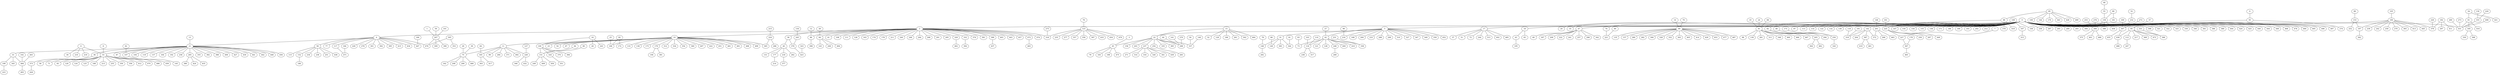 graph BFS_grafoGeografico_500_20  {
0;
2;
5;
17;
18;
20;
35;
47;
74;
80;
81;
82;
97;
113;
114;
122;
132;
136;
142;
147;
150;
154;
155;
158;
171;
186;
189;
193;
202;
212;
225;
230;
267;
285;
289;
293;
300;
304;
307;
308;
321;
322;
325;
339;
340;
361;
386;
389;
404;
420;
425;
431;
440;
444;
446;
468;
478;
490;
495;
496;
497;
4;
10;
38;
41;
86;
94;
108;
111;
126;
163;
174;
176;
211;
240;
246;
264;
268;
291;
295;
318;
329;
332;
374;
391;
399;
403;
443;
457;
472;
474;
22;
31;
42;
168;
200;
216;
233;
288;
299;
310;
327;
347;
349;
359;
452;
37;
51;
72;
244;
313;
402;
485;
43;
65;
49;
187;
209;
222;
241;
257;
296;
342;
221;
14;
70;
135;
157;
280;
282;
306;
328;
352;
363;
405;
414;
429;
453;
477;
487;
19;
24;
68;
98;
139;
281;
311;
348;
460;
466;
467;
205;
250;
294;
204;
319;
372;
387;
88;
109;
161;
227;
256;
287;
449;
159;
253;
276;
375;
401;
489;
160;
169;
232;
272;
438;
455;
61;
260;
273;
333;
408;
21;
58;
77;
117;
229;
278;
301;
392;
395;
415;
434;
447;
476;
11;
23;
54;
67;
100;
133;
138;
166;
175;
179;
312;
334;
354;
360;
365;
407;
422;
451;
481;
491;
498;
499;
40;
376;
12;
398;
26;
143;
206;
494;
123;
275;
462;
394;
437;
483;
15;
45;
156;
203;
237;
254;
298;
335;
337;
385;
148;
149;
344;
383;
27;
73;
116;
121;
128;
248;
338;
400;
410;
96;
195;
60;
364;
482;
46;
173;
320;
118;
191;
201;
419;
461;
85;
378;
418;
167;
336;
7;
367;
55;
69;
396;
458;
105;
197;
239;
242;
259;
279;
379;
393;
413;
445;
52;
95;
488;
34;
185;
416;
130;
220;
13;
33;
36;
53;
87;
104;
107;
119;
137;
164;
192;
258;
265;
355;
382;
388;
406;
427;
430;
441;
442;
448;
456;
115;
152;
234;
236;
251;
436;
471;
190;
207;
305;
75;
99;
165;
228;
284;
371;
492;
16;
151;
324;
370;
384;
25;
92;
194;
381;
224;
131;
177;
218;
262;
245;
423;
76;
235;
277;
357;
358;
397;
433;
454;
479;
32;
129;
196;
261;
302;
464;
3;
79;
183;
198;
475;
271;
314;
316;
326;
341;
439;
283;
44;
141;
270;
50;
140;
78;
292;
66;
91;
63;
103;
110;
238;
317;
269;
231;
146;
266;
463;
106;
144;
170;
343;
428;
469;
315;
178;
465;
48;
181;
153;
362;
182;
226;
57;
93;
112;
217;
366;
369;
473;
421;
330;
368;
199;
345;
484;
373;
6;
8;
56;
71;
83;
120;
124;
125;
188;
213;
255;
350;
356;
412;
470;
486;
459;
62;
145;
380;
424;
435;
180;
184;
1;
59;
101;
309;
390;
353;
29;
39;
162;
208;
290;
480;
64;
303;
417;
127;
346;
432;
28;
243;
84;
90;
249;
409;
450;
351;
172;
215;
286;
214;
377;
134;
323;
89;
252;
297;
411;
9;
274;
247;
331;
223;
102;
263;
493;
426;
30;
210;
219;
0 -- 2;
0 -- 5;
0 -- 17;
0 -- 18;
0 -- 20;
0 -- 35;
0 -- 47;
0 -- 74;
0 -- 80;
0 -- 81;
0 -- 82;
0 -- 97;
0 -- 113;
0 -- 114;
0 -- 122;
0 -- 132;
0 -- 136;
0 -- 142;
0 -- 147;
0 -- 150;
0 -- 154;
0 -- 155;
0 -- 158;
0 -- 171;
0 -- 186;
0 -- 189;
0 -- 193;
0 -- 202;
0 -- 212;
0 -- 225;
0 -- 230;
0 -- 267;
0 -- 285;
0 -- 289;
0 -- 293;
0 -- 300;
0 -- 304;
0 -- 307;
0 -- 308;
0 -- 321;
0 -- 322;
0 -- 325;
0 -- 339;
0 -- 340;
0 -- 361;
0 -- 386;
0 -- 389;
0 -- 404;
0 -- 420;
0 -- 425;
0 -- 431;
0 -- 440;
0 -- 444;
0 -- 446;
0 -- 468;
0 -- 478;
0 -- 490;
0 -- 495;
0 -- 496;
0 -- 497;
2 -- 4;
2 -- 10;
2 -- 38;
2 -- 41;
2 -- 86;
2 -- 94;
2 -- 108;
2 -- 111;
2 -- 126;
2 -- 163;
2 -- 174;
2 -- 176;
2 -- 211;
2 -- 240;
2 -- 246;
2 -- 264;
2 -- 268;
2 -- 291;
2 -- 295;
2 -- 318;
2 -- 329;
2 -- 332;
2 -- 374;
2 -- 391;
2 -- 399;
2 -- 403;
2 -- 443;
2 -- 457;
2 -- 472;
2 -- 474;
5 -- 22;
5 -- 31;
5 -- 42;
5 -- 168;
5 -- 200;
5 -- 216;
5 -- 233;
5 -- 288;
5 -- 299;
5 -- 310;
5 -- 327;
5 -- 347;
5 -- 349;
5 -- 359;
5 -- 452;
17 -- 37;
17 -- 51;
17 -- 72;
17 -- 244;
17 -- 313;
17 -- 402;
17 -- 485;
18 -- 43;
18 -- 65;
47 -- 49;
47 -- 187;
47 -- 209;
47 -- 222;
47 -- 241;
47 -- 257;
47 -- 296;
47 -- 342;
74 -- 221;
14 -- 80;
70 -- 80;
80 -- 135;
80 -- 157;
80 -- 280;
80 -- 282;
80 -- 306;
80 -- 328;
80 -- 352;
80 -- 363;
80 -- 405;
80 -- 414;
80 -- 429;
80 -- 453;
80 -- 477;
80 -- 487;
19 -- 81;
24 -- 81;
68 -- 81;
81 -- 98;
81 -- 139;
81 -- 281;
81 -- 311;
81 -- 348;
81 -- 460;
81 -- 466;
81 -- 467;
82 -- 205;
82 -- 250;
82 -- 294;
142 -- 204;
142 -- 319;
142 -- 372;
142 -- 387;
88 -- 225;
109 -- 225;
161 -- 225;
225 -- 227;
225 -- 256;
225 -- 287;
225 -- 449;
159 -- 300;
253 -- 300;
276 -- 300;
300 -- 375;
300 -- 401;
300 -- 489;
160 -- 307;
169 -- 307;
232 -- 307;
272 -- 307;
307 -- 438;
307 -- 455;
61 -- 431;
260 -- 431;
273 -- 431;
333 -- 431;
408 -- 431;
4 -- 21;
4 -- 58;
4 -- 77;
4 -- 117;
4 -- 229;
4 -- 278;
4 -- 301;
4 -- 392;
4 -- 395;
4 -- 415;
4 -- 434;
4 -- 447;
4 -- 476;
10 -- 11;
10 -- 23;
10 -- 54;
10 -- 67;
10 -- 100;
10 -- 133;
10 -- 138;
10 -- 166;
10 -- 175;
10 -- 179;
10 -- 312;
10 -- 334;
10 -- 354;
10 -- 360;
10 -- 365;
10 -- 407;
10 -- 422;
10 -- 451;
10 -- 481;
10 -- 491;
10 -- 498;
10 -- 499;
38 -- 40;
38 -- 376;
12 -- 86;
86 -- 398;
26 -- 94;
94 -- 143;
94 -- 206;
94 -- 494;
123 -- 318;
275 -- 318;
329 -- 462;
332 -- 394;
399 -- 437;
472 -- 483;
15 -- 22;
22 -- 45;
22 -- 156;
22 -- 203;
22 -- 237;
22 -- 254;
22 -- 298;
22 -- 335;
22 -- 337;
22 -- 385;
31 -- 148;
31 -- 149;
31 -- 344;
31 -- 383;
27 -- 42;
42 -- 73;
42 -- 116;
42 -- 121;
42 -- 128;
42 -- 248;
42 -- 338;
42 -- 400;
42 -- 410;
96 -- 216;
43 -- 195;
60 -- 221;
205 -- 364;
205 -- 482;
46 -- 250;
173 -- 250;
250 -- 320;
118 -- 319;
191 -- 319;
201 -- 372;
387 -- 419;
387 -- 461;
85 -- 88;
88 -- 378;
88 -- 418;
109 -- 167;
109 -- 336;
7 -- 227;
227 -- 367;
55 -- 159;
69 -- 159;
159 -- 396;
159 -- 458;
105 -- 160;
160 -- 197;
160 -- 239;
160 -- 242;
160 -- 259;
160 -- 279;
160 -- 379;
160 -- 393;
160 -- 413;
160 -- 445;
52 -- 232;
95 -- 438;
438 -- 488;
34 -- 61;
61 -- 185;
61 -- 416;
130 -- 333;
220 -- 333;
13 -- 21;
21 -- 33;
21 -- 36;
21 -- 53;
21 -- 87;
21 -- 104;
21 -- 107;
21 -- 119;
21 -- 137;
21 -- 164;
21 -- 192;
21 -- 258;
21 -- 265;
21 -- 355;
21 -- 382;
21 -- 388;
21 -- 406;
21 -- 427;
21 -- 430;
21 -- 441;
21 -- 442;
21 -- 448;
21 -- 456;
58 -- 115;
58 -- 152;
58 -- 234;
58 -- 236;
58 -- 251;
58 -- 436;
117 -- 471;
190 -- 447;
207 -- 476;
305 -- 476;
11 -- 75;
11 -- 99;
11 -- 165;
11 -- 228;
11 -- 284;
11 -- 371;
11 -- 492;
16 -- 100;
100 -- 151;
100 -- 324;
100 -- 370;
100 -- 384;
25 -- 166;
92 -- 166;
179 -- 194;
179 -- 381;
224 -- 365;
40 -- 131;
40 -- 177;
40 -- 218;
40 -- 262;
245 -- 376;
376 -- 423;
76 -- 123;
123 -- 235;
123 -- 277;
123 -- 357;
123 -- 358;
123 -- 397;
123 -- 433;
123 -- 454;
123 -- 479;
15 -- 32;
15 -- 129;
15 -- 196;
15 -- 261;
15 -- 302;
15 -- 464;
3 -- 45;
45 -- 79;
45 -- 183;
45 -- 198;
45 -- 475;
237 -- 271;
237 -- 314;
237 -- 316;
237 -- 326;
237 -- 341;
237 -- 439;
254 -- 283;
44 -- 298;
141 -- 298;
270 -- 298;
50 -- 337;
140 -- 337;
78 -- 148;
148 -- 292;
66 -- 149;
91 -- 344;
63 -- 73;
103 -- 116;
110 -- 116;
116 -- 238;
116 -- 317;
248 -- 269;
231 -- 338;
146 -- 201;
201 -- 266;
201 -- 463;
85 -- 106;
85 -- 144;
85 -- 170;
85 -- 343;
85 -- 428;
85 -- 469;
167 -- 315;
178 -- 367;
367 -- 465;
48 -- 55;
69 -- 181;
153 -- 197;
197 -- 362;
182 -- 379;
226 -- 379;
57 -- 95;
93 -- 95;
95 -- 112;
95 -- 217;
95 -- 366;
95 -- 369;
95 -- 473;
34 -- 421;
185 -- 330;
185 -- 368;
33 -- 199;
33 -- 345;
33 -- 484;
36 -- 373;
6 -- 53;
8 -- 53;
53 -- 56;
53 -- 71;
53 -- 83;
53 -- 120;
53 -- 124;
53 -- 125;
53 -- 188;
53 -- 213;
53 -- 255;
53 -- 350;
53 -- 356;
53 -- 412;
53 -- 470;
53 -- 486;
87 -- 459;
62 -- 107;
107 -- 145;
265 -- 380;
265 -- 424;
265 -- 435;
152 -- 180;
184 -- 471;
1 -- 207;
59 -- 207;
101 -- 207;
207 -- 309;
207 -- 390;
305 -- 353;
29 -- 75;
39 -- 75;
75 -- 162;
75 -- 208;
75 -- 290;
75 -- 480;
64 -- 165;
165 -- 303;
165 -- 417;
127 -- 228;
228 -- 346;
228 -- 432;
16 -- 28;
16 -- 243;
84 -- 151;
90 -- 151;
151 -- 249;
151 -- 409;
151 -- 450;
324 -- 351;
92 -- 172;
215 -- 224;
224 -- 286;
177 -- 214;
218 -- 377;
134 -- 245;
323 -- 423;
89 -- 153;
153 -- 252;
182 -- 297;
182 -- 411;
9 -- 93;
93 -- 274;
112 -- 247;
331 -- 366;
199 -- 223;
102 -- 484;
263 -- 484;
484 -- 493;
373 -- 426;
6 -- 30;
6 -- 210;
6 -- 219;
}